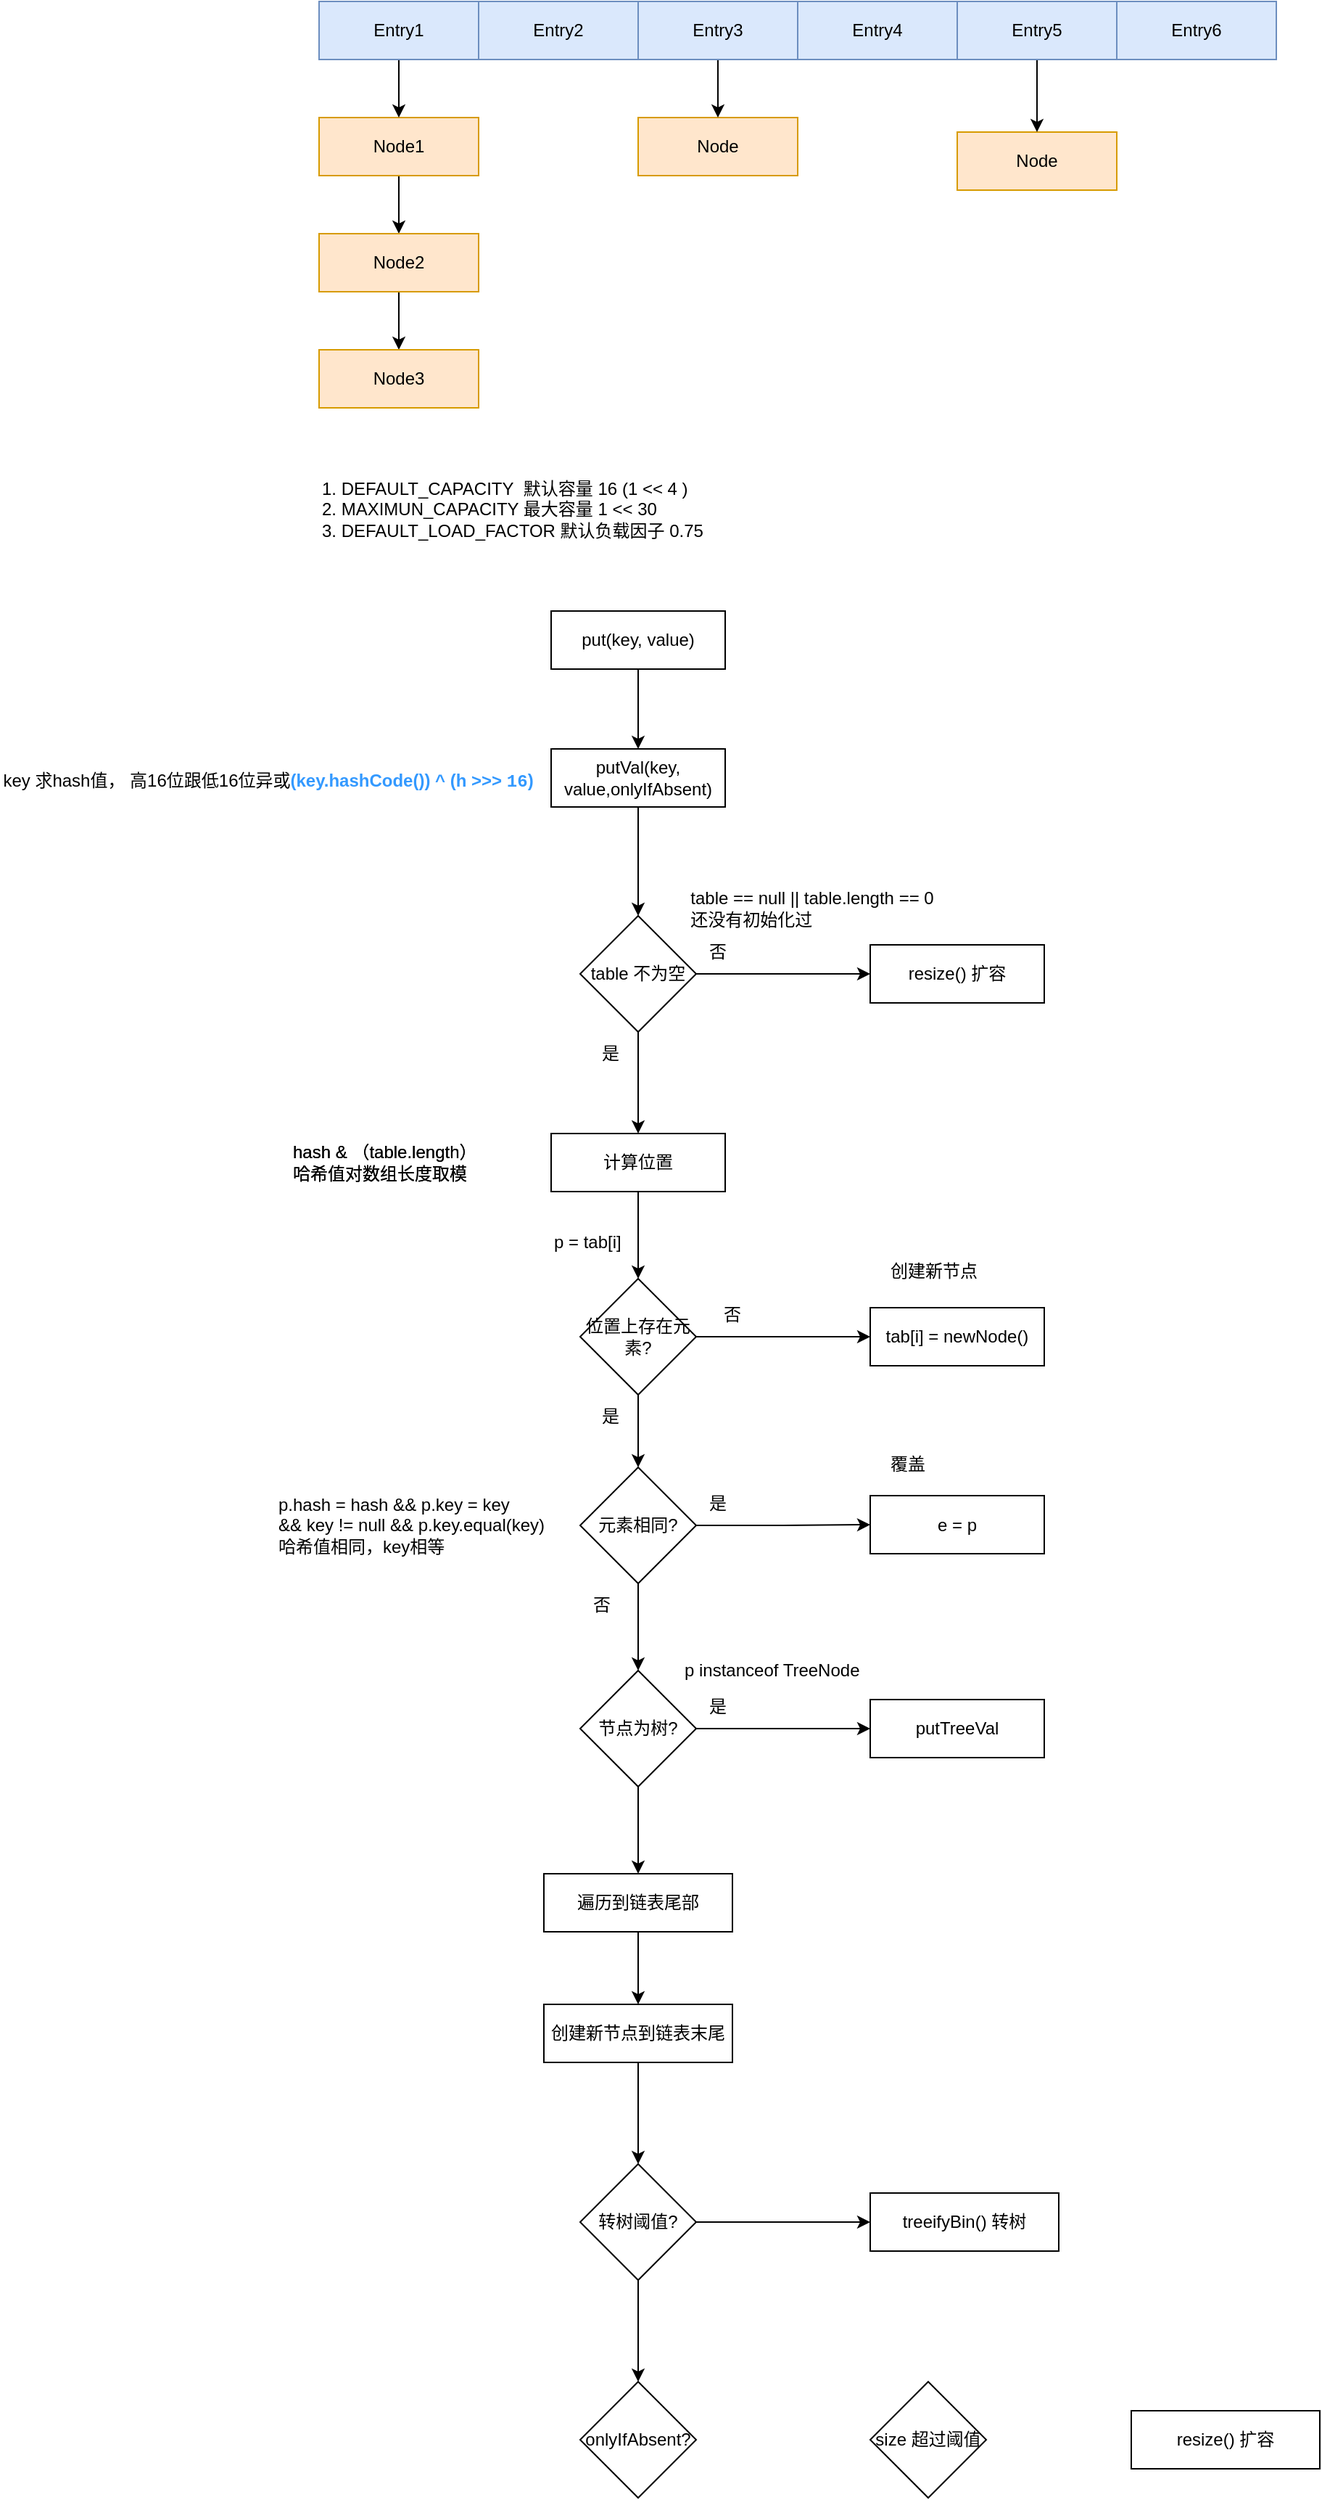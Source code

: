 <mxfile version="21.6.2" type="github">
  <diagram name="HashMap" id="WmZSi9FoHHTL8ZIb0o28">
    <mxGraphModel dx="2086" dy="749" grid="1" gridSize="10" guides="1" tooltips="1" connect="1" arrows="1" fold="1" page="1" pageScale="1" pageWidth="827" pageHeight="1169" math="0" shadow="0">
      <root>
        <mxCell id="0" />
        <mxCell id="1" parent="0" />
        <mxCell id="15L_QWT-cJiaAp294a7v-1" value="1. DEFAULT_CAPACITY&amp;nbsp; 默认容量 16 (1 &amp;lt;&amp;lt; 4 )&lt;br&gt;2. MAXIMUN_CAPACITY 最大容量 1 &amp;lt;&amp;lt; 30&lt;br&gt;3. DEFAULT_LOAD_FACTOR 默认负载因子 0.75" style="text;html=1;strokeColor=none;fillColor=none;align=left;verticalAlign=middle;whiteSpace=wrap;rounded=0;" vertex="1" parent="1">
          <mxGeometry x="40" y="340" width="310" height="60" as="geometry" />
        </mxCell>
        <mxCell id="15L_QWT-cJiaAp294a7v-10" value="" style="edgeStyle=orthogonalEdgeStyle;rounded=0;orthogonalLoop=1;jettySize=auto;html=1;" edge="1" parent="1" source="15L_QWT-cJiaAp294a7v-2" target="15L_QWT-cJiaAp294a7v-6">
          <mxGeometry relative="1" as="geometry" />
        </mxCell>
        <mxCell id="15L_QWT-cJiaAp294a7v-2" value="Node1" style="rounded=0;whiteSpace=wrap;html=1;fillColor=#ffe6cc;strokeColor=#d79b00;" vertex="1" parent="1">
          <mxGeometry x="40" y="100" width="110" height="40" as="geometry" />
        </mxCell>
        <mxCell id="15L_QWT-cJiaAp294a7v-11" value="" style="edgeStyle=orthogonalEdgeStyle;rounded=0;orthogonalLoop=1;jettySize=auto;html=1;" edge="1" parent="1" source="15L_QWT-cJiaAp294a7v-6" target="15L_QWT-cJiaAp294a7v-7">
          <mxGeometry relative="1" as="geometry" />
        </mxCell>
        <mxCell id="15L_QWT-cJiaAp294a7v-6" value="Node2" style="rounded=0;whiteSpace=wrap;html=1;fillColor=#ffe6cc;strokeColor=#d79b00;" vertex="1" parent="1">
          <mxGeometry x="40" y="180" width="110" height="40" as="geometry" />
        </mxCell>
        <mxCell id="15L_QWT-cJiaAp294a7v-7" value="Node3" style="rounded=0;whiteSpace=wrap;html=1;fillColor=#ffe6cc;strokeColor=#d79b00;" vertex="1" parent="1">
          <mxGeometry x="40" y="260" width="110" height="40" as="geometry" />
        </mxCell>
        <mxCell id="15L_QWT-cJiaAp294a7v-8" value="Node" style="rounded=0;whiteSpace=wrap;html=1;fillColor=#ffe6cc;strokeColor=#d79b00;" vertex="1" parent="1">
          <mxGeometry x="260" y="100" width="110" height="40" as="geometry" />
        </mxCell>
        <mxCell id="15L_QWT-cJiaAp294a7v-9" value="Node" style="rounded=0;whiteSpace=wrap;html=1;fillColor=#ffe6cc;strokeColor=#d79b00;" vertex="1" parent="1">
          <mxGeometry x="480" y="110" width="110" height="40" as="geometry" />
        </mxCell>
        <mxCell id="15L_QWT-cJiaAp294a7v-19" style="edgeStyle=orthogonalEdgeStyle;rounded=0;orthogonalLoop=1;jettySize=auto;html=1;" edge="1" parent="1" source="15L_QWT-cJiaAp294a7v-13" target="15L_QWT-cJiaAp294a7v-2">
          <mxGeometry relative="1" as="geometry" />
        </mxCell>
        <mxCell id="15L_QWT-cJiaAp294a7v-13" value="Entry1" style="rounded=0;whiteSpace=wrap;html=1;fillColor=#dae8fc;strokeColor=#6c8ebf;" vertex="1" parent="1">
          <mxGeometry x="40" y="20" width="110" height="40" as="geometry" />
        </mxCell>
        <mxCell id="15L_QWT-cJiaAp294a7v-14" value="Entry2" style="rounded=0;whiteSpace=wrap;html=1;fillColor=#dae8fc;strokeColor=#6c8ebf;" vertex="1" parent="1">
          <mxGeometry x="150" y="20" width="110" height="40" as="geometry" />
        </mxCell>
        <mxCell id="15L_QWT-cJiaAp294a7v-15" value="Entry6" style="rounded=0;whiteSpace=wrap;html=1;fillColor=#dae8fc;strokeColor=#6c8ebf;" vertex="1" parent="1">
          <mxGeometry x="590" y="20" width="110" height="40" as="geometry" />
        </mxCell>
        <mxCell id="15L_QWT-cJiaAp294a7v-20" value="" style="edgeStyle=orthogonalEdgeStyle;rounded=0;orthogonalLoop=1;jettySize=auto;html=1;" edge="1" parent="1" source="15L_QWT-cJiaAp294a7v-16" target="15L_QWT-cJiaAp294a7v-8">
          <mxGeometry relative="1" as="geometry" />
        </mxCell>
        <mxCell id="15L_QWT-cJiaAp294a7v-16" value="Entry3" style="rounded=0;whiteSpace=wrap;html=1;fillColor=#dae8fc;strokeColor=#6c8ebf;" vertex="1" parent="1">
          <mxGeometry x="260" y="20" width="110" height="40" as="geometry" />
        </mxCell>
        <mxCell id="15L_QWT-cJiaAp294a7v-17" value="Entry4" style="rounded=0;whiteSpace=wrap;html=1;fillColor=#dae8fc;strokeColor=#6c8ebf;" vertex="1" parent="1">
          <mxGeometry x="370" y="20" width="110" height="40" as="geometry" />
        </mxCell>
        <mxCell id="15L_QWT-cJiaAp294a7v-21" style="edgeStyle=orthogonalEdgeStyle;rounded=0;orthogonalLoop=1;jettySize=auto;html=1;entryX=0.5;entryY=0;entryDx=0;entryDy=0;" edge="1" parent="1" source="15L_QWT-cJiaAp294a7v-18" target="15L_QWT-cJiaAp294a7v-9">
          <mxGeometry relative="1" as="geometry" />
        </mxCell>
        <mxCell id="15L_QWT-cJiaAp294a7v-18" value="Entry5" style="rounded=0;whiteSpace=wrap;html=1;fillColor=#dae8fc;strokeColor=#6c8ebf;" vertex="1" parent="1">
          <mxGeometry x="480" y="20" width="110" height="40" as="geometry" />
        </mxCell>
        <mxCell id="15L_QWT-cJiaAp294a7v-29" style="edgeStyle=orthogonalEdgeStyle;rounded=0;orthogonalLoop=1;jettySize=auto;html=1;entryX=0.5;entryY=0;entryDx=0;entryDy=0;" edge="1" parent="1" source="15L_QWT-cJiaAp294a7v-22" target="15L_QWT-cJiaAp294a7v-28">
          <mxGeometry relative="1" as="geometry" />
        </mxCell>
        <mxCell id="15L_QWT-cJiaAp294a7v-22" value="putVal(key, value,onlyIfAbsent&lt;span style=&quot;background-color: initial;&quot;&gt;)&lt;/span&gt;" style="rounded=0;whiteSpace=wrap;html=1;" vertex="1" parent="1">
          <mxGeometry x="200" y="535" width="120" height="40" as="geometry" />
        </mxCell>
        <mxCell id="15L_QWT-cJiaAp294a7v-26" value="" style="edgeStyle=orthogonalEdgeStyle;rounded=0;orthogonalLoop=1;jettySize=auto;html=1;" edge="1" parent="1" source="15L_QWT-cJiaAp294a7v-25" target="15L_QWT-cJiaAp294a7v-22">
          <mxGeometry relative="1" as="geometry" />
        </mxCell>
        <mxCell id="15L_QWT-cJiaAp294a7v-25" value="put(key, value)" style="rounded=0;whiteSpace=wrap;html=1;" vertex="1" parent="1">
          <mxGeometry x="200" y="440" width="120" height="40" as="geometry" />
        </mxCell>
        <mxCell id="15L_QWT-cJiaAp294a7v-27" value="key 求hash值， 高16位跟低16位异或&lt;b&gt;&lt;font color=&quot;#3399ff&quot;&gt;(key.hashCode()) ^ (h &amp;gt;&amp;gt;&amp;gt; &lt;span style=&quot;font-family: &amp;quot;Courier New&amp;quot;; font-size: 9pt;&quot;&gt;16&lt;/span&gt;&lt;span style=&quot;background-color: initial;&quot;&gt;)&lt;/span&gt;&lt;/font&gt;&lt;/b&gt;" style="text;html=1;strokeColor=none;fillColor=none;align=center;verticalAlign=middle;whiteSpace=wrap;rounded=0;" vertex="1" parent="1">
          <mxGeometry x="-180" y="542" width="370" height="30" as="geometry" />
        </mxCell>
        <mxCell id="15L_QWT-cJiaAp294a7v-32" style="edgeStyle=orthogonalEdgeStyle;rounded=0;orthogonalLoop=1;jettySize=auto;html=1;" edge="1" parent="1" source="15L_QWT-cJiaAp294a7v-28" target="15L_QWT-cJiaAp294a7v-31">
          <mxGeometry relative="1" as="geometry" />
        </mxCell>
        <mxCell id="15L_QWT-cJiaAp294a7v-36" value="" style="edgeStyle=orthogonalEdgeStyle;rounded=0;orthogonalLoop=1;jettySize=auto;html=1;" edge="1" parent="1" source="15L_QWT-cJiaAp294a7v-28" target="15L_QWT-cJiaAp294a7v-37">
          <mxGeometry relative="1" as="geometry">
            <mxPoint x="260" y="780" as="targetPoint" />
          </mxGeometry>
        </mxCell>
        <mxCell id="15L_QWT-cJiaAp294a7v-28" value="table 不为空" style="rhombus;whiteSpace=wrap;html=1;" vertex="1" parent="1">
          <mxGeometry x="220" y="650" width="80" height="80" as="geometry" />
        </mxCell>
        <mxCell id="15L_QWT-cJiaAp294a7v-31" value="resize() 扩容" style="rounded=0;whiteSpace=wrap;html=1;" vertex="1" parent="1">
          <mxGeometry x="420" y="670" width="120" height="40" as="geometry" />
        </mxCell>
        <mxCell id="15L_QWT-cJiaAp294a7v-33" value="&lt;div style=&quot;text-align: left;&quot;&gt;&lt;span style=&quot;background-color: initial;&quot;&gt;table == null || table.length == 0&lt;/span&gt;&lt;/div&gt;&lt;div style=&quot;text-align: left;&quot;&gt;&lt;span style=&quot;background-color: initial;&quot;&gt;还没有初始化过&lt;/span&gt;&lt;/div&gt;" style="text;html=1;strokeColor=none;fillColor=none;align=center;verticalAlign=middle;whiteSpace=wrap;rounded=0;" vertex="1" parent="1">
          <mxGeometry x="280" y="630" width="200" height="30" as="geometry" />
        </mxCell>
        <mxCell id="15L_QWT-cJiaAp294a7v-40" style="edgeStyle=orthogonalEdgeStyle;rounded=0;orthogonalLoop=1;jettySize=auto;html=1;entryX=0.5;entryY=0;entryDx=0;entryDy=0;" edge="1" parent="1" source="15L_QWT-cJiaAp294a7v-37" target="15L_QWT-cJiaAp294a7v-39">
          <mxGeometry relative="1" as="geometry" />
        </mxCell>
        <mxCell id="15L_QWT-cJiaAp294a7v-37" value="计算位置" style="rounded=0;whiteSpace=wrap;html=1;" vertex="1" parent="1">
          <mxGeometry x="200" y="800" width="120" height="40" as="geometry" />
        </mxCell>
        <mxCell id="15L_QWT-cJiaAp294a7v-38" value="&lt;div style=&quot;&quot;&gt;hash &amp;amp; （table.length）&lt;/div&gt;&lt;div style=&quot;&quot;&gt;哈希值对数组长度取模&lt;/div&gt;" style="text;html=1;strokeColor=none;fillColor=none;align=left;verticalAlign=middle;whiteSpace=wrap;rounded=0;" vertex="1" parent="1">
          <mxGeometry x="20" y="805" width="160" height="30" as="geometry" />
        </mxCell>
        <mxCell id="15L_QWT-cJiaAp294a7v-43" style="edgeStyle=orthogonalEdgeStyle;rounded=0;orthogonalLoop=1;jettySize=auto;html=1;" edge="1" parent="1" source="15L_QWT-cJiaAp294a7v-39" target="15L_QWT-cJiaAp294a7v-42">
          <mxGeometry relative="1" as="geometry" />
        </mxCell>
        <mxCell id="15L_QWT-cJiaAp294a7v-49" style="edgeStyle=orthogonalEdgeStyle;rounded=0;orthogonalLoop=1;jettySize=auto;html=1;entryX=0.5;entryY=0;entryDx=0;entryDy=0;" edge="1" parent="1" source="15L_QWT-cJiaAp294a7v-39" target="15L_QWT-cJiaAp294a7v-48">
          <mxGeometry relative="1" as="geometry" />
        </mxCell>
        <mxCell id="15L_QWT-cJiaAp294a7v-39" value="位置上存在元素?" style="rhombus;whiteSpace=wrap;html=1;" vertex="1" parent="1">
          <mxGeometry x="220" y="900" width="80" height="80" as="geometry" />
        </mxCell>
        <mxCell id="15L_QWT-cJiaAp294a7v-42" value="tab[i] = newNode()" style="rounded=0;whiteSpace=wrap;html=1;" vertex="1" parent="1">
          <mxGeometry x="420" y="920" width="120" height="40" as="geometry" />
        </mxCell>
        <mxCell id="15L_QWT-cJiaAp294a7v-44" value="&lt;div style=&quot;&quot;&gt;&lt;br&gt;&lt;/div&gt;" style="text;html=1;strokeColor=none;fillColor=none;align=left;verticalAlign=middle;whiteSpace=wrap;rounded=0;" vertex="1" parent="1">
          <mxGeometry x="420" y="880" width="120" height="30" as="geometry" />
        </mxCell>
        <mxCell id="15L_QWT-cJiaAp294a7v-45" value="&lt;div style=&quot;&quot;&gt;hash &amp;amp; （table.length）&lt;/div&gt;&lt;div style=&quot;&quot;&gt;哈希值对数组长度取模&lt;/div&gt;" style="text;html=1;strokeColor=none;fillColor=none;align=left;verticalAlign=middle;whiteSpace=wrap;rounded=0;" vertex="1" parent="1">
          <mxGeometry x="20" y="805" width="160" height="30" as="geometry" />
        </mxCell>
        <mxCell id="15L_QWT-cJiaAp294a7v-46" value="&lt;div style=&quot;&quot;&gt;创建新节点&lt;/div&gt;" style="text;html=1;strokeColor=none;fillColor=none;align=left;verticalAlign=middle;whiteSpace=wrap;rounded=0;" vertex="1" parent="1">
          <mxGeometry x="432" y="880" width="96" height="30" as="geometry" />
        </mxCell>
        <mxCell id="15L_QWT-cJiaAp294a7v-47" value="&lt;div style=&quot;&quot;&gt;p = tab[i]&lt;/div&gt;" style="text;html=1;strokeColor=none;fillColor=none;align=left;verticalAlign=middle;whiteSpace=wrap;rounded=0;" vertex="1" parent="1">
          <mxGeometry x="200" y="860" width="56" height="30" as="geometry" />
        </mxCell>
        <mxCell id="15L_QWT-cJiaAp294a7v-52" style="edgeStyle=orthogonalEdgeStyle;rounded=0;orthogonalLoop=1;jettySize=auto;html=1;" edge="1" parent="1" source="15L_QWT-cJiaAp294a7v-48" target="15L_QWT-cJiaAp294a7v-51">
          <mxGeometry relative="1" as="geometry" />
        </mxCell>
        <mxCell id="15L_QWT-cJiaAp294a7v-55" style="edgeStyle=orthogonalEdgeStyle;rounded=0;orthogonalLoop=1;jettySize=auto;html=1;entryX=0.5;entryY=0;entryDx=0;entryDy=0;" edge="1" parent="1" source="15L_QWT-cJiaAp294a7v-48" target="15L_QWT-cJiaAp294a7v-54">
          <mxGeometry relative="1" as="geometry" />
        </mxCell>
        <mxCell id="15L_QWT-cJiaAp294a7v-48" value="元素相同?" style="rhombus;whiteSpace=wrap;html=1;" vertex="1" parent="1">
          <mxGeometry x="220" y="1030" width="80" height="80" as="geometry" />
        </mxCell>
        <mxCell id="15L_QWT-cJiaAp294a7v-50" value="&lt;div style=&quot;&quot;&gt;p.hash = hash &amp;amp;&amp;amp; p.key = key&amp;nbsp;&lt;/div&gt;&lt;div style=&quot;&quot;&gt;&amp;amp;&amp;amp; key != null &amp;amp;&amp;amp; p.key.equal(key)&lt;/div&gt;&lt;div style=&quot;&quot;&gt;哈希值相同，key相等&lt;/div&gt;" style="text;html=1;strokeColor=none;fillColor=none;align=left;verticalAlign=middle;whiteSpace=wrap;rounded=0;" vertex="1" parent="1">
          <mxGeometry x="10" y="1042.5" width="200" height="55" as="geometry" />
        </mxCell>
        <mxCell id="15L_QWT-cJiaAp294a7v-51" value="e = p" style="rounded=0;whiteSpace=wrap;html=1;" vertex="1" parent="1">
          <mxGeometry x="420" y="1049.5" width="120" height="40" as="geometry" />
        </mxCell>
        <mxCell id="15L_QWT-cJiaAp294a7v-53" value="&lt;div style=&quot;&quot;&gt;覆盖&lt;/div&gt;" style="text;html=1;strokeColor=none;fillColor=none;align=left;verticalAlign=middle;whiteSpace=wrap;rounded=0;" vertex="1" parent="1">
          <mxGeometry x="432" y="1012.5" width="96" height="30" as="geometry" />
        </mxCell>
        <mxCell id="15L_QWT-cJiaAp294a7v-57" style="edgeStyle=orthogonalEdgeStyle;rounded=0;orthogonalLoop=1;jettySize=auto;html=1;" edge="1" parent="1" source="15L_QWT-cJiaAp294a7v-54" target="15L_QWT-cJiaAp294a7v-56">
          <mxGeometry relative="1" as="geometry" />
        </mxCell>
        <mxCell id="15L_QWT-cJiaAp294a7v-77" style="edgeStyle=orthogonalEdgeStyle;rounded=0;orthogonalLoop=1;jettySize=auto;html=1;" edge="1" parent="1" source="15L_QWT-cJiaAp294a7v-54" target="15L_QWT-cJiaAp294a7v-67">
          <mxGeometry relative="1" as="geometry" />
        </mxCell>
        <mxCell id="15L_QWT-cJiaAp294a7v-54" value="节点为树?" style="rhombus;whiteSpace=wrap;html=1;" vertex="1" parent="1">
          <mxGeometry x="220" y="1170" width="80" height="80" as="geometry" />
        </mxCell>
        <mxCell id="15L_QWT-cJiaAp294a7v-56" value="putTreeVal" style="rounded=0;whiteSpace=wrap;html=1;" vertex="1" parent="1">
          <mxGeometry x="420" y="1190" width="120" height="40" as="geometry" />
        </mxCell>
        <mxCell id="15L_QWT-cJiaAp294a7v-58" value="&lt;div style=&quot;&quot;&gt;p instanceof TreeNode&lt;/div&gt;" style="text;html=1;strokeColor=none;fillColor=none;align=left;verticalAlign=middle;whiteSpace=wrap;rounded=0;" vertex="1" parent="1">
          <mxGeometry x="290" y="1160" width="130" height="20" as="geometry" />
        </mxCell>
        <mxCell id="15L_QWT-cJiaAp294a7v-59" value="否" style="text;html=1;strokeColor=none;fillColor=none;align=center;verticalAlign=middle;whiteSpace=wrap;rounded=0;" vertex="1" parent="1">
          <mxGeometry x="300" y="660" width="30" height="30" as="geometry" />
        </mxCell>
        <mxCell id="15L_QWT-cJiaAp294a7v-60" value="否" style="text;html=1;strokeColor=none;fillColor=none;align=center;verticalAlign=middle;whiteSpace=wrap;rounded=0;" vertex="1" parent="1">
          <mxGeometry x="310" y="910" width="30" height="30" as="geometry" />
        </mxCell>
        <mxCell id="15L_QWT-cJiaAp294a7v-61" value="否" style="text;html=1;strokeColor=none;fillColor=none;align=center;verticalAlign=middle;whiteSpace=wrap;rounded=0;" vertex="1" parent="1">
          <mxGeometry x="220" y="1110" width="30" height="30" as="geometry" />
        </mxCell>
        <mxCell id="15L_QWT-cJiaAp294a7v-62" value="是" style="text;html=1;strokeColor=none;fillColor=none;align=center;verticalAlign=middle;whiteSpace=wrap;rounded=0;" vertex="1" parent="1">
          <mxGeometry x="300" y="1180" width="30" height="30" as="geometry" />
        </mxCell>
        <mxCell id="15L_QWT-cJiaAp294a7v-63" value="是" style="text;html=1;strokeColor=none;fillColor=none;align=center;verticalAlign=middle;whiteSpace=wrap;rounded=0;" vertex="1" parent="1">
          <mxGeometry x="300" y="1040" width="30" height="30" as="geometry" />
        </mxCell>
        <mxCell id="15L_QWT-cJiaAp294a7v-64" value="是" style="text;html=1;strokeColor=none;fillColor=none;align=center;verticalAlign=middle;whiteSpace=wrap;rounded=0;" vertex="1" parent="1">
          <mxGeometry x="226" y="980" width="30" height="30" as="geometry" />
        </mxCell>
        <mxCell id="15L_QWT-cJiaAp294a7v-65" value="是" style="text;html=1;strokeColor=none;fillColor=none;align=center;verticalAlign=middle;whiteSpace=wrap;rounded=0;" vertex="1" parent="1">
          <mxGeometry x="226" y="730" width="30" height="30" as="geometry" />
        </mxCell>
        <mxCell id="15L_QWT-cJiaAp294a7v-78" value="" style="edgeStyle=orthogonalEdgeStyle;rounded=0;orthogonalLoop=1;jettySize=auto;html=1;" edge="1" parent="1" source="15L_QWT-cJiaAp294a7v-67" target="15L_QWT-cJiaAp294a7v-68">
          <mxGeometry relative="1" as="geometry" />
        </mxCell>
        <mxCell id="15L_QWT-cJiaAp294a7v-67" value="遍历到链表尾部" style="rounded=0;whiteSpace=wrap;html=1;" vertex="1" parent="1">
          <mxGeometry x="195" y="1310" width="130" height="40" as="geometry" />
        </mxCell>
        <mxCell id="15L_QWT-cJiaAp294a7v-70" style="edgeStyle=orthogonalEdgeStyle;rounded=0;orthogonalLoop=1;jettySize=auto;html=1;entryX=0.5;entryY=0;entryDx=0;entryDy=0;" edge="1" parent="1" source="15L_QWT-cJiaAp294a7v-68" target="15L_QWT-cJiaAp294a7v-71">
          <mxGeometry relative="1" as="geometry">
            <mxPoint x="265" y="1500" as="targetPoint" />
          </mxGeometry>
        </mxCell>
        <mxCell id="15L_QWT-cJiaAp294a7v-68" value="创建新节点到链表末尾" style="rounded=0;whiteSpace=wrap;html=1;" vertex="1" parent="1">
          <mxGeometry x="195" y="1400" width="130" height="40" as="geometry" />
        </mxCell>
        <mxCell id="15L_QWT-cJiaAp294a7v-74" style="edgeStyle=orthogonalEdgeStyle;rounded=0;orthogonalLoop=1;jettySize=auto;html=1;" edge="1" parent="1" source="15L_QWT-cJiaAp294a7v-71" target="15L_QWT-cJiaAp294a7v-72">
          <mxGeometry relative="1" as="geometry" />
        </mxCell>
        <mxCell id="15L_QWT-cJiaAp294a7v-81" style="edgeStyle=orthogonalEdgeStyle;rounded=0;orthogonalLoop=1;jettySize=auto;html=1;entryX=0.5;entryY=0;entryDx=0;entryDy=0;" edge="1" parent="1" source="15L_QWT-cJiaAp294a7v-71" target="15L_QWT-cJiaAp294a7v-76">
          <mxGeometry relative="1" as="geometry" />
        </mxCell>
        <mxCell id="15L_QWT-cJiaAp294a7v-71" value="转树阈值?" style="rhombus;whiteSpace=wrap;html=1;" vertex="1" parent="1">
          <mxGeometry x="220" y="1510" width="80" height="80" as="geometry" />
        </mxCell>
        <mxCell id="15L_QWT-cJiaAp294a7v-72" value="treeifyBin() 转树" style="rounded=0;whiteSpace=wrap;html=1;" vertex="1" parent="1">
          <mxGeometry x="420" y="1530" width="130" height="40" as="geometry" />
        </mxCell>
        <mxCell id="15L_QWT-cJiaAp294a7v-76" value="onlyIfAbsent?" style="rhombus;whiteSpace=wrap;html=1;" vertex="1" parent="1">
          <mxGeometry x="220" y="1660" width="80" height="80" as="geometry" />
        </mxCell>
        <mxCell id="15L_QWT-cJiaAp294a7v-79" value="size 超过阈值" style="rhombus;whiteSpace=wrap;html=1;" vertex="1" parent="1">
          <mxGeometry x="420" y="1660" width="80" height="80" as="geometry" />
        </mxCell>
        <mxCell id="15L_QWT-cJiaAp294a7v-80" value="resize() 扩容" style="rounded=0;whiteSpace=wrap;html=1;" vertex="1" parent="1">
          <mxGeometry x="600" y="1680" width="130" height="40" as="geometry" />
        </mxCell>
      </root>
    </mxGraphModel>
  </diagram>
</mxfile>
